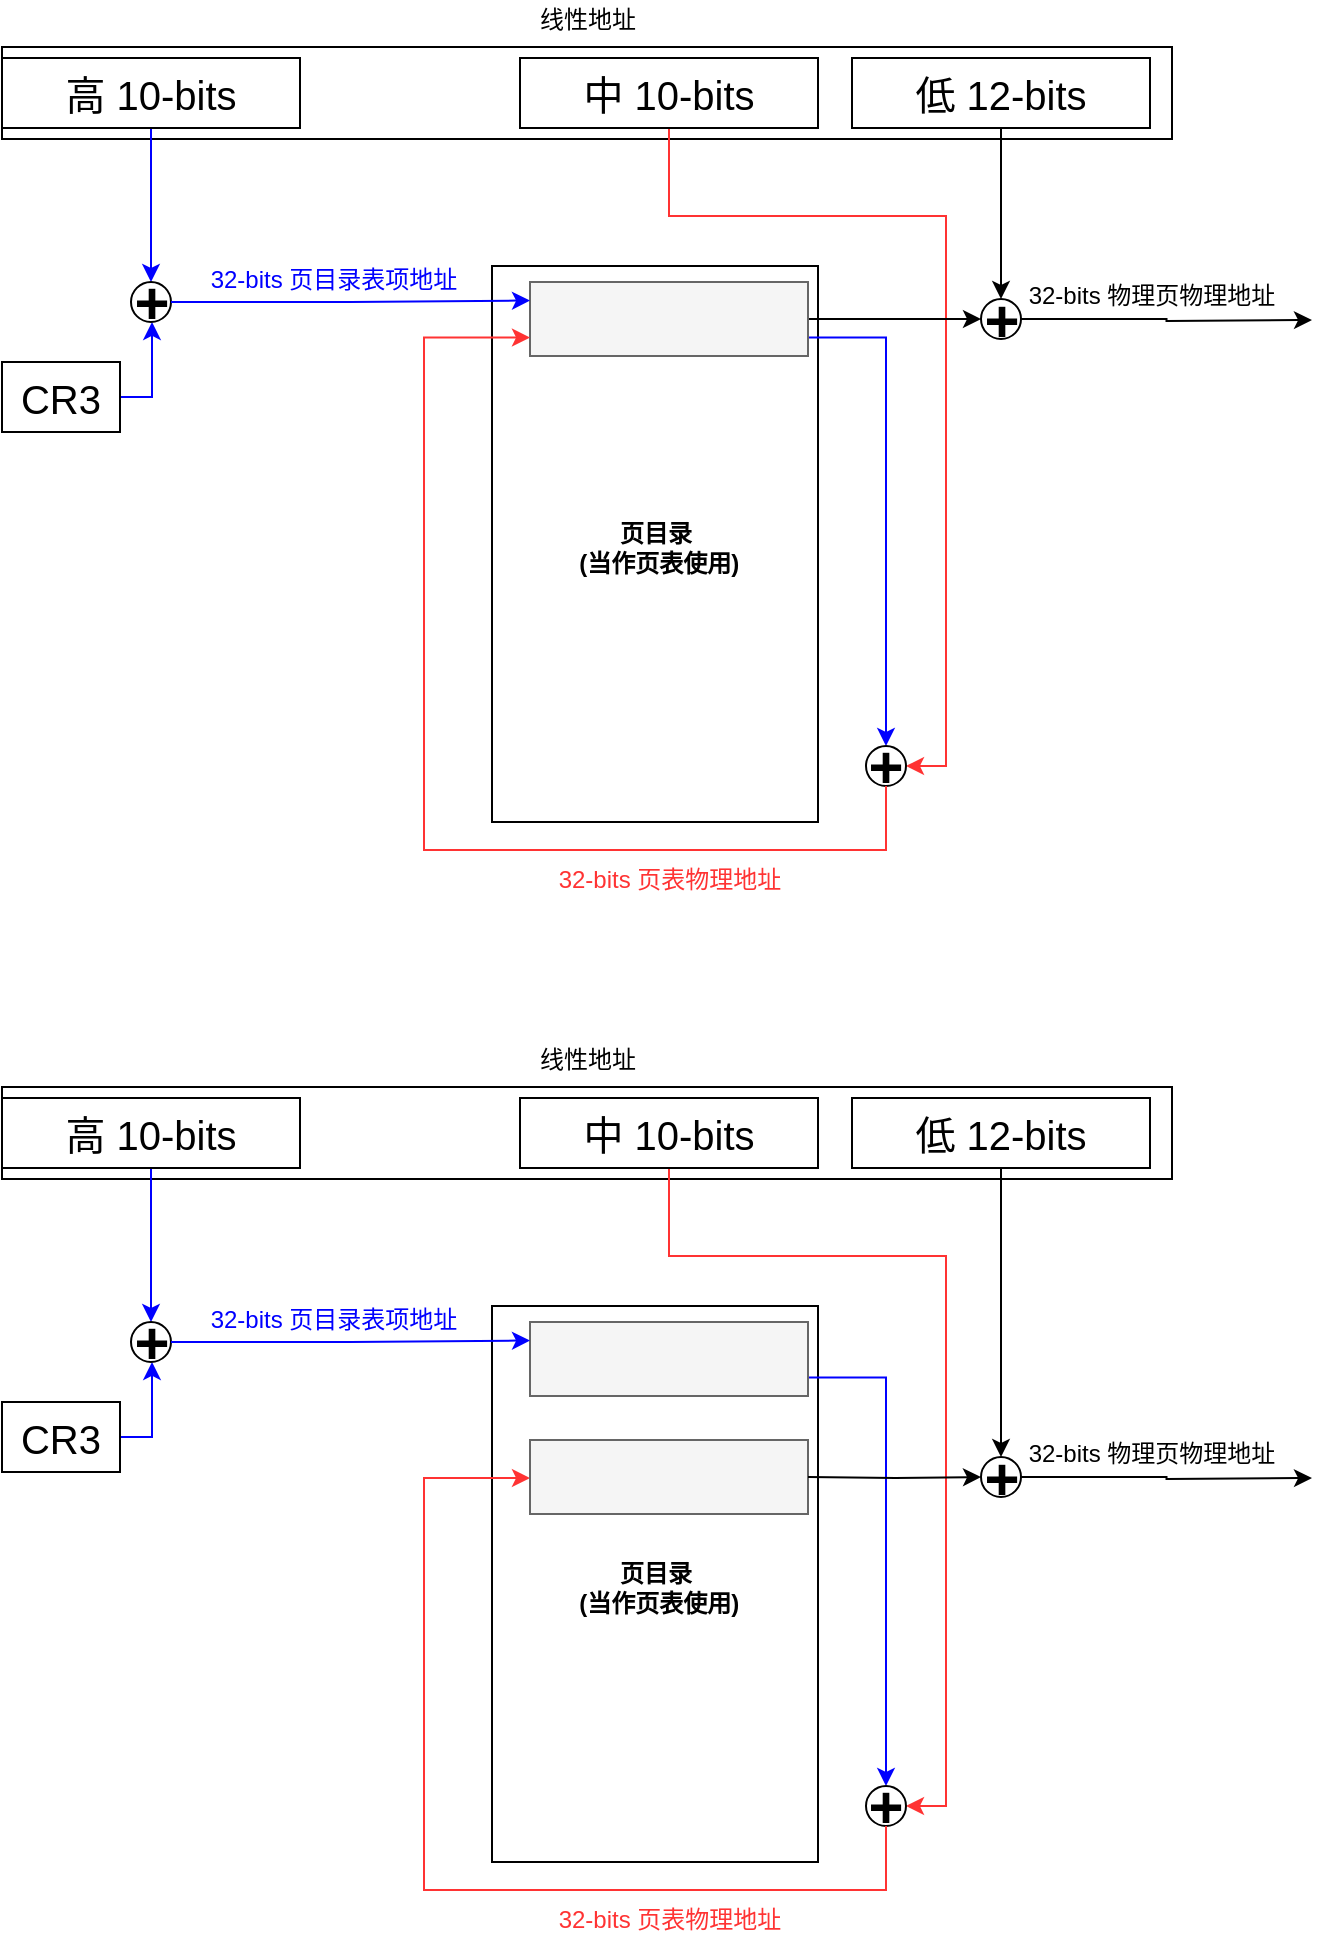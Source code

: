 <mxfile version="14.6.13" type="device"><diagram id="eyZDjkKEY4d6EvGl0tDo" name="第 1 页"><mxGraphModel dx="1150" dy="668" grid="0" gridSize="10" guides="1" tooltips="1" connect="1" arrows="1" fold="1" page="0" pageScale="1" pageWidth="827" pageHeight="1169" math="0" shadow="0"><root><mxCell id="0"/><mxCell id="1" parent="0"/><mxCell id="pC7RDvyBcGGn92ZgZPtx-45" value="" style="rounded=0;whiteSpace=wrap;html=1;fontColor=#0000FF;" parent="1" vertex="1"><mxGeometry x="-27" y="305.5" width="585" height="46" as="geometry"/></mxCell><mxCell id="pC7RDvyBcGGn92ZgZPtx-1" value="" style="rounded=0;whiteSpace=wrap;html=1;" parent="1" vertex="1"><mxGeometry x="218" y="415" width="163" height="278" as="geometry"/></mxCell><mxCell id="pC7RDvyBcGGn92ZgZPtx-40" style="edgeStyle=orthogonalEdgeStyle;rounded=0;orthogonalLoop=1;jettySize=auto;html=1;strokeWidth=1;strokeColor=#0000FF;" parent="1" source="pC7RDvyBcGGn92ZgZPtx-2" target="pC7RDvyBcGGn92ZgZPtx-37" edge="1"><mxGeometry relative="1" as="geometry"/></mxCell><mxCell id="pC7RDvyBcGGn92ZgZPtx-2" value="&lt;font style=&quot;font-size: 20px&quot;&gt;高 10-bits&lt;/font&gt;" style="rounded=0;whiteSpace=wrap;html=1;" parent="1" vertex="1"><mxGeometry x="-27" y="311" width="149" height="35" as="geometry"/></mxCell><mxCell id="pC7RDvyBcGGn92ZgZPtx-28" style="edgeStyle=orthogonalEdgeStyle;rounded=0;orthogonalLoop=1;jettySize=auto;html=1;entryX=1;entryY=0.5;entryDx=0;entryDy=0;strokeWidth=1;strokeColor=#FF3333;" parent="1" source="pC7RDvyBcGGn92ZgZPtx-3" target="pC7RDvyBcGGn92ZgZPtx-21" edge="1"><mxGeometry relative="1" as="geometry"><Array as="points"><mxPoint x="307" y="390"/><mxPoint x="445" y="390"/><mxPoint x="445" y="665"/></Array></mxGeometry></mxCell><mxCell id="pC7RDvyBcGGn92ZgZPtx-3" value="&lt;span style=&quot;font-size: 20px&quot;&gt;中 10-bits&lt;/span&gt;" style="rounded=0;whiteSpace=wrap;html=1;" parent="1" vertex="1"><mxGeometry x="232" y="311" width="149" height="35" as="geometry"/></mxCell><mxCell id="pC7RDvyBcGGn92ZgZPtx-33" style="edgeStyle=orthogonalEdgeStyle;rounded=0;orthogonalLoop=1;jettySize=auto;html=1;strokeColor=#000000;strokeWidth=1;" parent="1" source="pC7RDvyBcGGn92ZgZPtx-4" target="pC7RDvyBcGGn92ZgZPtx-31" edge="1"><mxGeometry relative="1" as="geometry"/></mxCell><mxCell id="pC7RDvyBcGGn92ZgZPtx-4" value="&lt;span style=&quot;font-size: 20px&quot;&gt;低 12-bits&lt;/span&gt;" style="rounded=0;whiteSpace=wrap;html=1;" parent="1" vertex="1"><mxGeometry x="398" y="311" width="149" height="35" as="geometry"/></mxCell><mxCell id="pC7RDvyBcGGn92ZgZPtx-26" style="edgeStyle=orthogonalEdgeStyle;rounded=0;orthogonalLoop=1;jettySize=auto;html=1;entryX=0.5;entryY=0;entryDx=0;entryDy=0;strokeWidth=1;exitX=1;exitY=0.75;exitDx=0;exitDy=0;strokeColor=#0000FF;" parent="1" source="pC7RDvyBcGGn92ZgZPtx-5" target="pC7RDvyBcGGn92ZgZPtx-21" edge="1"><mxGeometry relative="1" as="geometry"/></mxCell><mxCell id="pC7RDvyBcGGn92ZgZPtx-29" style="edgeStyle=orthogonalEdgeStyle;rounded=0;orthogonalLoop=1;jettySize=auto;html=1;entryX=0;entryY=0.5;entryDx=0;entryDy=0;strokeColor=#000000;strokeWidth=1;" parent="1" source="pC7RDvyBcGGn92ZgZPtx-5" target="pC7RDvyBcGGn92ZgZPtx-31" edge="1"><mxGeometry relative="1" as="geometry"><mxPoint x="469.0" y="441.5" as="targetPoint"/></mxGeometry></mxCell><mxCell id="pC7RDvyBcGGn92ZgZPtx-5" value="" style="rounded=0;whiteSpace=wrap;html=1;fillColor=#f5f5f5;strokeColor=#666666;fontColor=#333333;" parent="1" vertex="1"><mxGeometry x="237" y="423" width="139" height="37" as="geometry"/></mxCell><mxCell id="pC7RDvyBcGGn92ZgZPtx-16" value="32-bits 物理页物理地址" style="text;html=1;strokeColor=none;fillColor=none;align=center;verticalAlign=middle;whiteSpace=wrap;rounded=0;" parent="1" vertex="1"><mxGeometry x="482.5" y="420" width="130" height="20" as="geometry"/></mxCell><mxCell id="pC7RDvyBcGGn92ZgZPtx-20" value="" style="group" parent="1" vertex="1" connectable="0"><mxGeometry x="405" y="655" width="20" height="20" as="geometry"/></mxCell><mxCell id="pC7RDvyBcGGn92ZgZPtx-21" value="" style="ellipse;whiteSpace=wrap;html=1;aspect=fixed;" parent="pC7RDvyBcGGn92ZgZPtx-20" vertex="1"><mxGeometry width="20" height="20" as="geometry"/></mxCell><mxCell id="pC7RDvyBcGGn92ZgZPtx-22" value="&lt;b&gt;&lt;font style=&quot;font-size: 30px&quot;&gt;+&lt;/font&gt;&lt;/b&gt;" style="text;html=1;strokeColor=none;fillColor=none;align=center;verticalAlign=middle;whiteSpace=wrap;rounded=0;" parent="pC7RDvyBcGGn92ZgZPtx-20" vertex="1"><mxGeometry x="3.25" y="3.25" width="13.5" height="13.5" as="geometry"/></mxCell><mxCell id="pC7RDvyBcGGn92ZgZPtx-27" style="edgeStyle=orthogonalEdgeStyle;rounded=0;orthogonalLoop=1;jettySize=auto;html=1;entryX=0;entryY=0.75;entryDx=0;entryDy=0;strokeWidth=1;strokeColor=#FF3333;" parent="1" source="pC7RDvyBcGGn92ZgZPtx-21" target="pC7RDvyBcGGn92ZgZPtx-5" edge="1"><mxGeometry relative="1" as="geometry"><Array as="points"><mxPoint x="415" y="707"/><mxPoint x="184" y="707"/><mxPoint x="184" y="451"/></Array></mxGeometry></mxCell><mxCell id="pC7RDvyBcGGn92ZgZPtx-30" value="" style="group" parent="1" vertex="1" connectable="0"><mxGeometry x="462.5" y="431.5" width="20" height="20" as="geometry"/></mxCell><mxCell id="pC7RDvyBcGGn92ZgZPtx-31" value="" style="ellipse;whiteSpace=wrap;html=1;aspect=fixed;" parent="pC7RDvyBcGGn92ZgZPtx-30" vertex="1"><mxGeometry width="20" height="20" as="geometry"/></mxCell><mxCell id="pC7RDvyBcGGn92ZgZPtx-32" value="&lt;b&gt;&lt;font style=&quot;font-size: 30px&quot;&gt;+&lt;/font&gt;&lt;/b&gt;" style="text;html=1;strokeColor=none;fillColor=none;align=center;verticalAlign=middle;whiteSpace=wrap;rounded=0;" parent="pC7RDvyBcGGn92ZgZPtx-30" vertex="1"><mxGeometry x="3.25" y="3.25" width="13.5" height="13.5" as="geometry"/></mxCell><mxCell id="pC7RDvyBcGGn92ZgZPtx-34" style="edgeStyle=orthogonalEdgeStyle;rounded=0;orthogonalLoop=1;jettySize=auto;html=1;strokeWidth=1;" parent="1" source="pC7RDvyBcGGn92ZgZPtx-31" edge="1"><mxGeometry relative="1" as="geometry"><mxPoint x="628" y="442" as="targetPoint"/></mxGeometry></mxCell><mxCell id="pC7RDvyBcGGn92ZgZPtx-41" style="edgeStyle=orthogonalEdgeStyle;rounded=0;orthogonalLoop=1;jettySize=auto;html=1;strokeWidth=1;strokeColor=#0000FF;" parent="1" source="pC7RDvyBcGGn92ZgZPtx-35" target="pC7RDvyBcGGn92ZgZPtx-37" edge="1"><mxGeometry relative="1" as="geometry"><Array as="points"><mxPoint x="48" y="480"/><mxPoint x="48" y="443"/></Array></mxGeometry></mxCell><mxCell id="pC7RDvyBcGGn92ZgZPtx-35" value="&lt;font style=&quot;font-size: 20px&quot;&gt;CR3&lt;/font&gt;" style="rounded=0;whiteSpace=wrap;html=1;" parent="1" vertex="1"><mxGeometry x="-27" y="463" width="59" height="35" as="geometry"/></mxCell><mxCell id="pC7RDvyBcGGn92ZgZPtx-36" value="" style="group" parent="1" vertex="1" connectable="0"><mxGeometry x="37.5" y="423" width="20" height="20" as="geometry"/></mxCell><mxCell id="pC7RDvyBcGGn92ZgZPtx-37" value="" style="ellipse;whiteSpace=wrap;html=1;aspect=fixed;" parent="pC7RDvyBcGGn92ZgZPtx-36" vertex="1"><mxGeometry width="20" height="20" as="geometry"/></mxCell><mxCell id="pC7RDvyBcGGn92ZgZPtx-38" value="&lt;b&gt;&lt;font style=&quot;font-size: 30px&quot;&gt;+&lt;/font&gt;&lt;/b&gt;" style="text;html=1;strokeColor=none;fillColor=none;align=center;verticalAlign=middle;whiteSpace=wrap;rounded=0;" parent="pC7RDvyBcGGn92ZgZPtx-36" vertex="1"><mxGeometry x="3.25" y="3.25" width="13.5" height="13.5" as="geometry"/></mxCell><mxCell id="pC7RDvyBcGGn92ZgZPtx-39" style="edgeStyle=orthogonalEdgeStyle;rounded=0;orthogonalLoop=1;jettySize=auto;html=1;entryX=0;entryY=0.25;entryDx=0;entryDy=0;strokeWidth=1;strokeColor=#0000FF;" parent="1" source="pC7RDvyBcGGn92ZgZPtx-37" target="pC7RDvyBcGGn92ZgZPtx-5" edge="1"><mxGeometry relative="1" as="geometry"/></mxCell><mxCell id="pC7RDvyBcGGn92ZgZPtx-42" value="&lt;b&gt;页目录&lt;br&gt;&amp;nbsp;(当作页表使用)&lt;/b&gt;" style="text;html=1;strokeColor=none;fillColor=none;align=center;verticalAlign=middle;whiteSpace=wrap;rounded=0;" parent="1" vertex="1"><mxGeometry x="248.5" y="546" width="102" height="20" as="geometry"/></mxCell><mxCell id="pC7RDvyBcGGn92ZgZPtx-43" value="32-bits 页目录表项地址" style="text;html=1;strokeColor=none;fillColor=none;align=center;verticalAlign=middle;whiteSpace=wrap;rounded=0;fontColor=#0000FF;" parent="1" vertex="1"><mxGeometry x="75" y="411.5" width="128" height="20" as="geometry"/></mxCell><mxCell id="pC7RDvyBcGGn92ZgZPtx-44" value="32-bits 页表物理地址" style="text;html=1;strokeColor=none;fillColor=none;align=center;verticalAlign=middle;whiteSpace=wrap;rounded=0;fontColor=#FF3333;" parent="1" vertex="1"><mxGeometry x="241.5" y="712" width="130" height="20" as="geometry"/></mxCell><mxCell id="pC7RDvyBcGGn92ZgZPtx-46" value="线性地址" style="text;html=1;strokeColor=none;fillColor=none;align=center;verticalAlign=middle;whiteSpace=wrap;rounded=0;" parent="1" vertex="1"><mxGeometry x="200.5" y="282" width="130" height="20" as="geometry"/></mxCell><mxCell id="WhwtGYDsQ6D4EY6d7x2M-1" value="" style="rounded=0;whiteSpace=wrap;html=1;fontColor=#0000FF;" vertex="1" parent="1"><mxGeometry x="-27" y="825.5" width="585" height="46" as="geometry"/></mxCell><mxCell id="WhwtGYDsQ6D4EY6d7x2M-2" value="" style="rounded=0;whiteSpace=wrap;html=1;" vertex="1" parent="1"><mxGeometry x="218" y="935" width="163" height="278" as="geometry"/></mxCell><mxCell id="WhwtGYDsQ6D4EY6d7x2M-3" style="edgeStyle=orthogonalEdgeStyle;rounded=0;orthogonalLoop=1;jettySize=auto;html=1;strokeWidth=1;strokeColor=#0000FF;" edge="1" source="WhwtGYDsQ6D4EY6d7x2M-4" target="WhwtGYDsQ6D4EY6d7x2M-24" parent="1"><mxGeometry relative="1" as="geometry"/></mxCell><mxCell id="WhwtGYDsQ6D4EY6d7x2M-4" value="&lt;font style=&quot;font-size: 20px&quot;&gt;高 10-bits&lt;/font&gt;" style="rounded=0;whiteSpace=wrap;html=1;" vertex="1" parent="1"><mxGeometry x="-27" y="831" width="149" height="35" as="geometry"/></mxCell><mxCell id="WhwtGYDsQ6D4EY6d7x2M-5" style="edgeStyle=orthogonalEdgeStyle;rounded=0;orthogonalLoop=1;jettySize=auto;html=1;entryX=1;entryY=0.5;entryDx=0;entryDy=0;strokeWidth=1;strokeColor=#FF3333;" edge="1" source="WhwtGYDsQ6D4EY6d7x2M-6" target="WhwtGYDsQ6D4EY6d7x2M-14" parent="1"><mxGeometry relative="1" as="geometry"><Array as="points"><mxPoint x="307" y="910"/><mxPoint x="445" y="910"/><mxPoint x="445" y="1185"/></Array></mxGeometry></mxCell><mxCell id="WhwtGYDsQ6D4EY6d7x2M-6" value="&lt;span style=&quot;font-size: 20px&quot;&gt;中 10-bits&lt;/span&gt;" style="rounded=0;whiteSpace=wrap;html=1;" vertex="1" parent="1"><mxGeometry x="232" y="831" width="149" height="35" as="geometry"/></mxCell><mxCell id="WhwtGYDsQ6D4EY6d7x2M-7" style="edgeStyle=orthogonalEdgeStyle;rounded=0;orthogonalLoop=1;jettySize=auto;html=1;strokeColor=#000000;strokeWidth=1;entryX=0.5;entryY=0;entryDx=0;entryDy=0;" edge="1" source="WhwtGYDsQ6D4EY6d7x2M-8" target="WhwtGYDsQ6D4EY6d7x2M-35" parent="1"><mxGeometry relative="1" as="geometry"><mxPoint x="472.5" y="951.5" as="targetPoint"/></mxGeometry></mxCell><mxCell id="WhwtGYDsQ6D4EY6d7x2M-8" value="&lt;span style=&quot;font-size: 20px&quot;&gt;低 12-bits&lt;/span&gt;" style="rounded=0;whiteSpace=wrap;html=1;" vertex="1" parent="1"><mxGeometry x="398" y="831" width="149" height="35" as="geometry"/></mxCell><mxCell id="WhwtGYDsQ6D4EY6d7x2M-9" style="edgeStyle=orthogonalEdgeStyle;rounded=0;orthogonalLoop=1;jettySize=auto;html=1;entryX=0.5;entryY=0;entryDx=0;entryDy=0;strokeWidth=1;exitX=1;exitY=0.75;exitDx=0;exitDy=0;strokeColor=#0000FF;" edge="1" source="WhwtGYDsQ6D4EY6d7x2M-11" target="WhwtGYDsQ6D4EY6d7x2M-14" parent="1"><mxGeometry relative="1" as="geometry"/></mxCell><mxCell id="WhwtGYDsQ6D4EY6d7x2M-11" value="" style="rounded=0;whiteSpace=wrap;html=1;fillColor=#f5f5f5;strokeColor=#666666;fontColor=#333333;" vertex="1" parent="1"><mxGeometry x="237" y="943" width="139" height="37" as="geometry"/></mxCell><mxCell id="WhwtGYDsQ6D4EY6d7x2M-13" value="" style="group" vertex="1" connectable="0" parent="1"><mxGeometry x="405" y="1175" width="20" height="20" as="geometry"/></mxCell><mxCell id="WhwtGYDsQ6D4EY6d7x2M-14" value="" style="ellipse;whiteSpace=wrap;html=1;aspect=fixed;" vertex="1" parent="WhwtGYDsQ6D4EY6d7x2M-13"><mxGeometry width="20" height="20" as="geometry"/></mxCell><mxCell id="WhwtGYDsQ6D4EY6d7x2M-15" value="&lt;b&gt;&lt;font style=&quot;font-size: 30px&quot;&gt;+&lt;/font&gt;&lt;/b&gt;" style="text;html=1;strokeColor=none;fillColor=none;align=center;verticalAlign=middle;whiteSpace=wrap;rounded=0;" vertex="1" parent="WhwtGYDsQ6D4EY6d7x2M-13"><mxGeometry x="3.25" y="3.25" width="13.5" height="13.5" as="geometry"/></mxCell><mxCell id="WhwtGYDsQ6D4EY6d7x2M-16" style="edgeStyle=orthogonalEdgeStyle;rounded=0;orthogonalLoop=1;jettySize=auto;html=1;entryX=0;entryY=0.5;entryDx=0;entryDy=0;strokeWidth=1;strokeColor=#FF3333;" edge="1" source="WhwtGYDsQ6D4EY6d7x2M-14" target="WhwtGYDsQ6D4EY6d7x2M-31" parent="1"><mxGeometry relative="1" as="geometry"><Array as="points"><mxPoint x="415" y="1227"/><mxPoint x="184" y="1227"/><mxPoint x="184" y="1021"/><mxPoint x="237" y="1021"/></Array></mxGeometry></mxCell><mxCell id="WhwtGYDsQ6D4EY6d7x2M-21" style="edgeStyle=orthogonalEdgeStyle;rounded=0;orthogonalLoop=1;jettySize=auto;html=1;strokeWidth=1;strokeColor=#0000FF;" edge="1" source="WhwtGYDsQ6D4EY6d7x2M-22" target="WhwtGYDsQ6D4EY6d7x2M-24" parent="1"><mxGeometry relative="1" as="geometry"><Array as="points"><mxPoint x="48" y="1000"/><mxPoint x="48" y="963"/></Array></mxGeometry></mxCell><mxCell id="WhwtGYDsQ6D4EY6d7x2M-22" value="&lt;font style=&quot;font-size: 20px&quot;&gt;CR3&lt;/font&gt;" style="rounded=0;whiteSpace=wrap;html=1;" vertex="1" parent="1"><mxGeometry x="-27" y="983" width="59" height="35" as="geometry"/></mxCell><mxCell id="WhwtGYDsQ6D4EY6d7x2M-23" value="" style="group" vertex="1" connectable="0" parent="1"><mxGeometry x="37.5" y="943" width="20" height="20" as="geometry"/></mxCell><mxCell id="WhwtGYDsQ6D4EY6d7x2M-24" value="" style="ellipse;whiteSpace=wrap;html=1;aspect=fixed;" vertex="1" parent="WhwtGYDsQ6D4EY6d7x2M-23"><mxGeometry width="20" height="20" as="geometry"/></mxCell><mxCell id="WhwtGYDsQ6D4EY6d7x2M-25" value="&lt;b&gt;&lt;font style=&quot;font-size: 30px&quot;&gt;+&lt;/font&gt;&lt;/b&gt;" style="text;html=1;strokeColor=none;fillColor=none;align=center;verticalAlign=middle;whiteSpace=wrap;rounded=0;" vertex="1" parent="WhwtGYDsQ6D4EY6d7x2M-23"><mxGeometry x="3.25" y="3.25" width="13.5" height="13.5" as="geometry"/></mxCell><mxCell id="WhwtGYDsQ6D4EY6d7x2M-26" style="edgeStyle=orthogonalEdgeStyle;rounded=0;orthogonalLoop=1;jettySize=auto;html=1;entryX=0;entryY=0.25;entryDx=0;entryDy=0;strokeWidth=1;strokeColor=#0000FF;" edge="1" source="WhwtGYDsQ6D4EY6d7x2M-24" target="WhwtGYDsQ6D4EY6d7x2M-11" parent="1"><mxGeometry relative="1" as="geometry"/></mxCell><mxCell id="WhwtGYDsQ6D4EY6d7x2M-27" value="&lt;b&gt;页目录&lt;br&gt;&amp;nbsp;(当作页表使用)&lt;/b&gt;" style="text;html=1;strokeColor=none;fillColor=none;align=center;verticalAlign=middle;whiteSpace=wrap;rounded=0;" vertex="1" parent="1"><mxGeometry x="248.5" y="1066" width="102" height="20" as="geometry"/></mxCell><mxCell id="WhwtGYDsQ6D4EY6d7x2M-28" value="32-bits 页目录表项地址" style="text;html=1;strokeColor=none;fillColor=none;align=center;verticalAlign=middle;whiteSpace=wrap;rounded=0;fontColor=#0000FF;" vertex="1" parent="1"><mxGeometry x="75" y="931.5" width="128" height="20" as="geometry"/></mxCell><mxCell id="WhwtGYDsQ6D4EY6d7x2M-29" value="32-bits 页表物理地址" style="text;html=1;strokeColor=none;fillColor=none;align=center;verticalAlign=middle;whiteSpace=wrap;rounded=0;fontColor=#FF3333;" vertex="1" parent="1"><mxGeometry x="241.5" y="1232" width="130" height="20" as="geometry"/></mxCell><mxCell id="WhwtGYDsQ6D4EY6d7x2M-30" value="线性地址" style="text;html=1;strokeColor=none;fillColor=none;align=center;verticalAlign=middle;whiteSpace=wrap;rounded=0;" vertex="1" parent="1"><mxGeometry x="200.5" y="802" width="130" height="20" as="geometry"/></mxCell><mxCell id="WhwtGYDsQ6D4EY6d7x2M-31" value="" style="rounded=0;whiteSpace=wrap;html=1;fillColor=#f5f5f5;strokeColor=#666666;fontColor=#333333;" vertex="1" parent="1"><mxGeometry x="237" y="1002" width="139" height="37" as="geometry"/></mxCell><mxCell id="WhwtGYDsQ6D4EY6d7x2M-32" style="edgeStyle=orthogonalEdgeStyle;rounded=0;orthogonalLoop=1;jettySize=auto;html=1;entryX=0;entryY=0.5;entryDx=0;entryDy=0;strokeColor=#000000;strokeWidth=1;" edge="1" parent="1" target="WhwtGYDsQ6D4EY6d7x2M-35"><mxGeometry relative="1" as="geometry"><mxPoint x="469.0" y="1020.5" as="targetPoint"/><mxPoint x="376" y="1020.5" as="sourcePoint"/></mxGeometry></mxCell><mxCell id="WhwtGYDsQ6D4EY6d7x2M-33" value="32-bits 物理页物理地址" style="text;html=1;strokeColor=none;fillColor=none;align=center;verticalAlign=middle;whiteSpace=wrap;rounded=0;" vertex="1" parent="1"><mxGeometry x="482.5" y="999" width="130" height="20" as="geometry"/></mxCell><mxCell id="WhwtGYDsQ6D4EY6d7x2M-34" value="" style="group" vertex="1" connectable="0" parent="1"><mxGeometry x="462.5" y="1010.5" width="20" height="20" as="geometry"/></mxCell><mxCell id="WhwtGYDsQ6D4EY6d7x2M-35" value="" style="ellipse;whiteSpace=wrap;html=1;aspect=fixed;" vertex="1" parent="WhwtGYDsQ6D4EY6d7x2M-34"><mxGeometry width="20" height="20" as="geometry"/></mxCell><mxCell id="WhwtGYDsQ6D4EY6d7x2M-36" value="&lt;b&gt;&lt;font style=&quot;font-size: 30px&quot;&gt;+&lt;/font&gt;&lt;/b&gt;" style="text;html=1;strokeColor=none;fillColor=none;align=center;verticalAlign=middle;whiteSpace=wrap;rounded=0;" vertex="1" parent="WhwtGYDsQ6D4EY6d7x2M-34"><mxGeometry x="3.25" y="3.25" width="13.5" height="13.5" as="geometry"/></mxCell><mxCell id="WhwtGYDsQ6D4EY6d7x2M-37" style="edgeStyle=orthogonalEdgeStyle;rounded=0;orthogonalLoop=1;jettySize=auto;html=1;strokeWidth=1;" edge="1" parent="1" source="WhwtGYDsQ6D4EY6d7x2M-35"><mxGeometry relative="1" as="geometry"><mxPoint x="628" y="1021" as="targetPoint"/></mxGeometry></mxCell></root></mxGraphModel></diagram></mxfile>